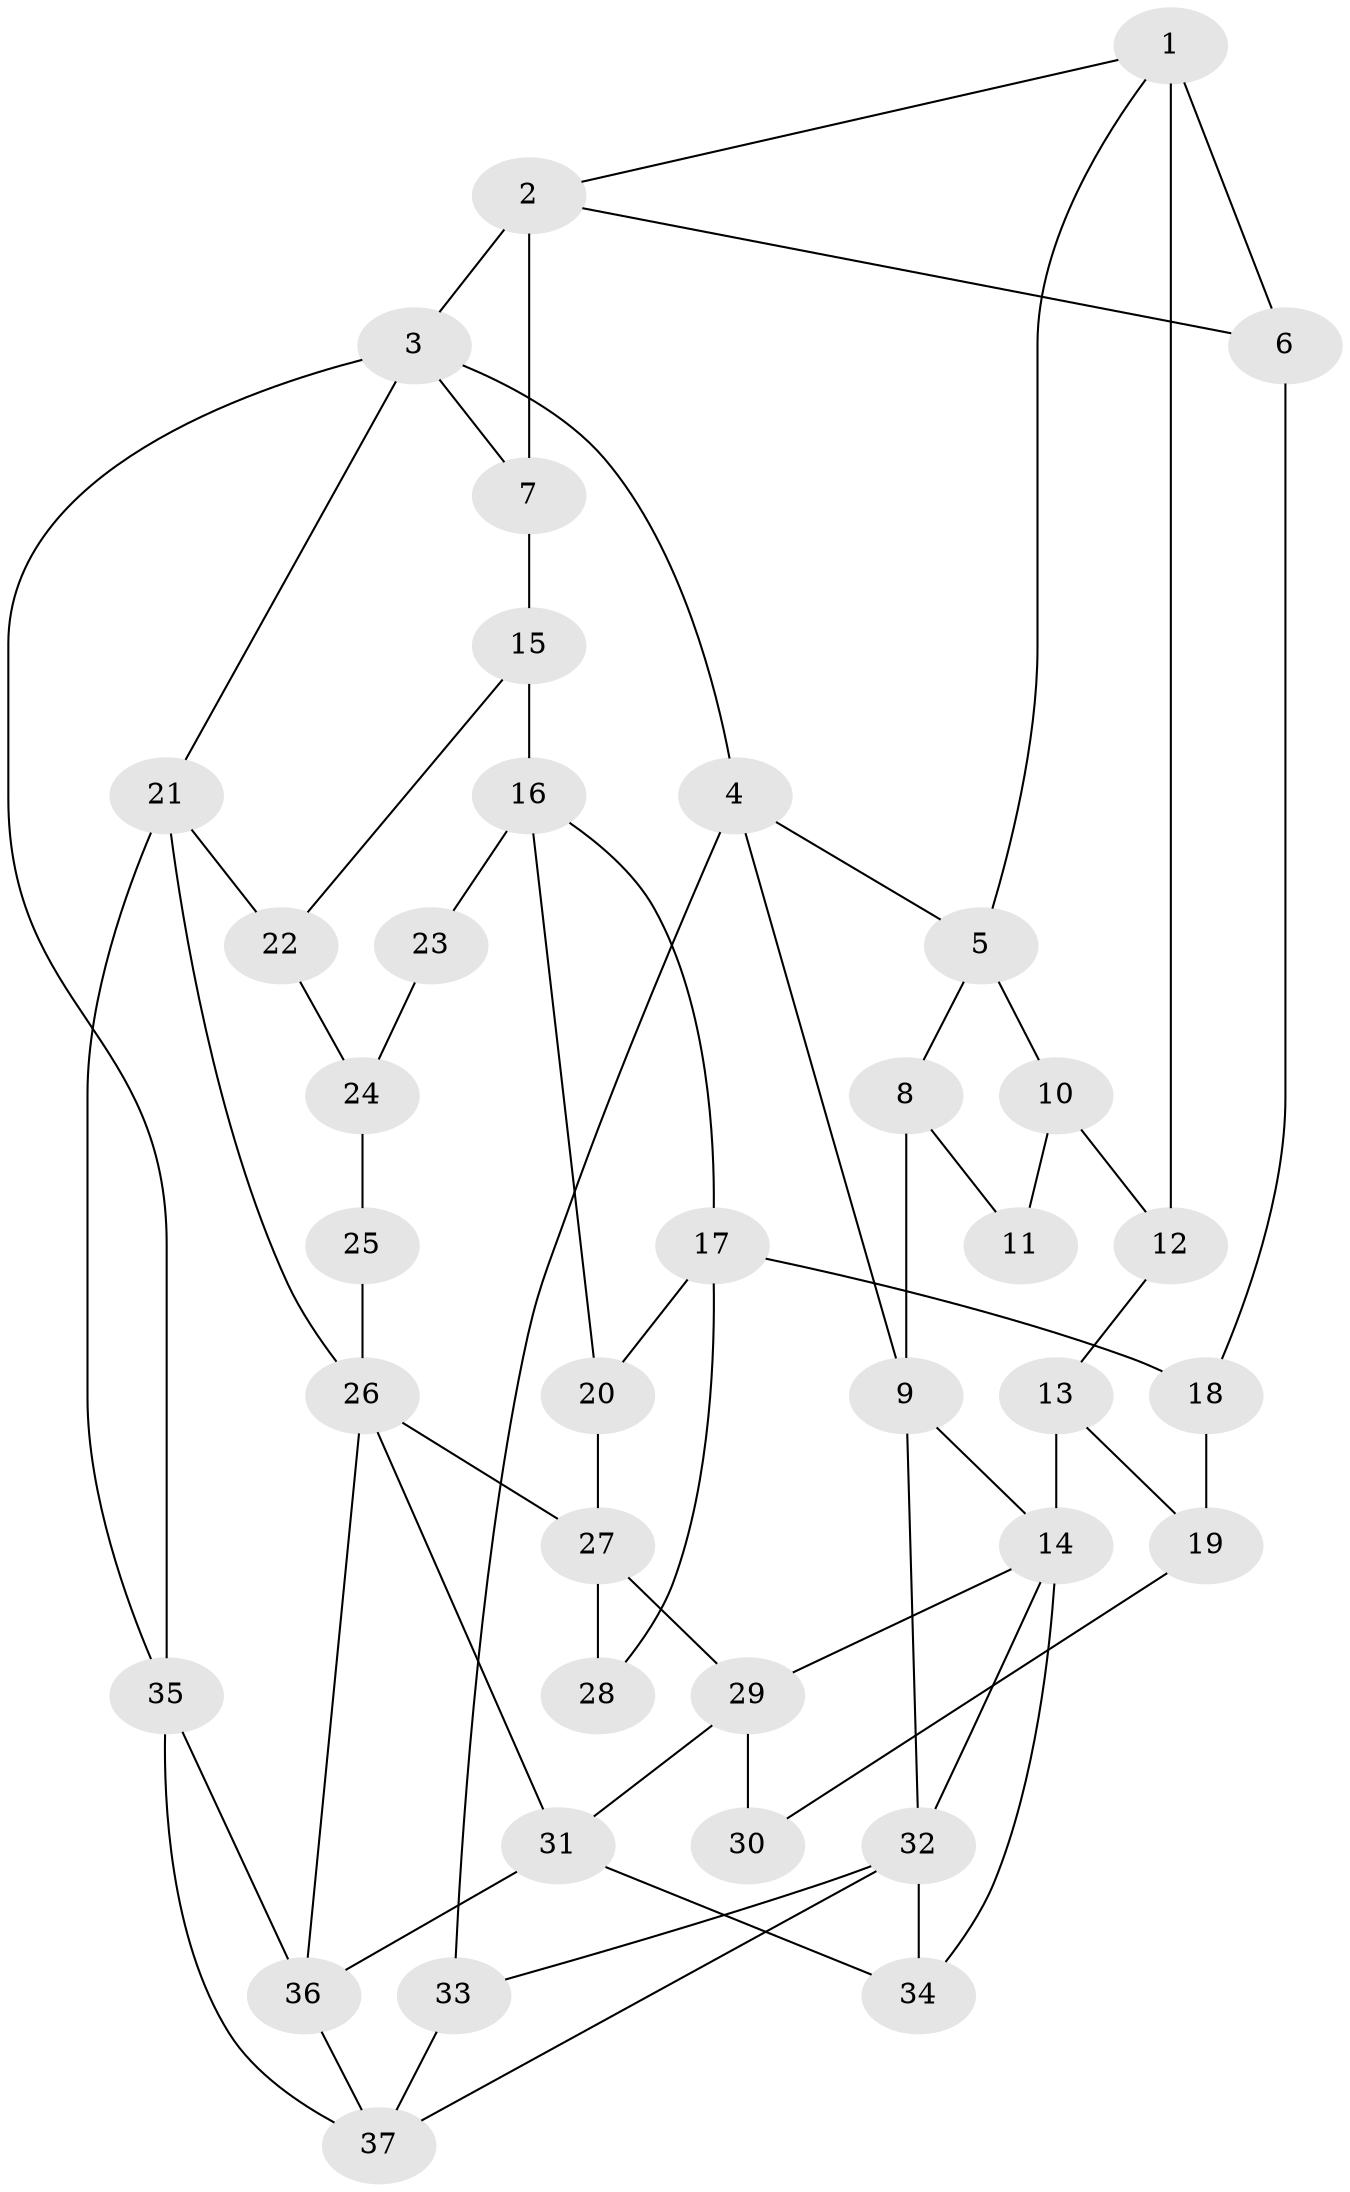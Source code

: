 // original degree distribution, {3: 0.02197802197802198, 5: 0.5054945054945055, 6: 0.21978021978021978, 4: 0.25274725274725274}
// Generated by graph-tools (version 1.1) at 2025/54/03/04/25 22:54:26]
// undirected, 37 vertices, 64 edges
graph export_dot {
  node [color=gray90,style=filled];
  1;
  2;
  3;
  4;
  5;
  6;
  7;
  8;
  9;
  10;
  11;
  12;
  13;
  14;
  15;
  16;
  17;
  18;
  19;
  20;
  21;
  22;
  23;
  24;
  25;
  26;
  27;
  28;
  29;
  30;
  31;
  32;
  33;
  34;
  35;
  36;
  37;
  1 -- 2 [weight=1.0];
  1 -- 5 [weight=1.0];
  1 -- 6 [weight=1.0];
  1 -- 12 [weight=2.0];
  2 -- 3 [weight=1.0];
  2 -- 6 [weight=1.0];
  2 -- 7 [weight=3.0];
  3 -- 4 [weight=1.0];
  3 -- 7 [weight=1.0];
  3 -- 21 [weight=1.0];
  3 -- 35 [weight=1.0];
  4 -- 5 [weight=1.0];
  4 -- 9 [weight=1.0];
  4 -- 33 [weight=1.0];
  5 -- 8 [weight=1.0];
  5 -- 10 [weight=1.0];
  6 -- 18 [weight=1.0];
  7 -- 15 [weight=2.0];
  8 -- 9 [weight=1.0];
  8 -- 11 [weight=2.0];
  9 -- 14 [weight=1.0];
  9 -- 32 [weight=1.0];
  10 -- 11 [weight=1.0];
  10 -- 12 [weight=1.0];
  12 -- 13 [weight=1.0];
  13 -- 14 [weight=1.0];
  13 -- 19 [weight=1.0];
  14 -- 29 [weight=1.0];
  14 -- 32 [weight=1.0];
  14 -- 34 [weight=1.0];
  15 -- 16 [weight=2.0];
  15 -- 22 [weight=1.0];
  16 -- 17 [weight=1.0];
  16 -- 20 [weight=1.0];
  16 -- 23 [weight=2.0];
  17 -- 18 [weight=2.0];
  17 -- 20 [weight=1.0];
  17 -- 28 [weight=2.0];
  18 -- 19 [weight=1.0];
  19 -- 30 [weight=1.0];
  20 -- 27 [weight=1.0];
  21 -- 22 [weight=1.0];
  21 -- 26 [weight=1.0];
  21 -- 35 [weight=2.0];
  22 -- 24 [weight=1.0];
  23 -- 24 [weight=1.0];
  24 -- 25 [weight=4.0];
  25 -- 26 [weight=2.0];
  26 -- 27 [weight=1.0];
  26 -- 31 [weight=1.0];
  26 -- 36 [weight=1.0];
  27 -- 28 [weight=1.0];
  27 -- 29 [weight=2.0];
  29 -- 30 [weight=2.0];
  29 -- 31 [weight=1.0];
  31 -- 34 [weight=1.0];
  31 -- 36 [weight=1.0];
  32 -- 33 [weight=1.0];
  32 -- 34 [weight=2.0];
  32 -- 37 [weight=1.0];
  33 -- 37 [weight=2.0];
  35 -- 36 [weight=2.0];
  35 -- 37 [weight=1.0];
  36 -- 37 [weight=2.0];
}
